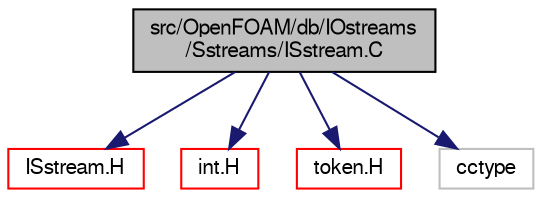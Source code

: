 digraph "src/OpenFOAM/db/IOstreams/Sstreams/ISstream.C"
{
  bgcolor="transparent";
  edge [fontname="FreeSans",fontsize="10",labelfontname="FreeSans",labelfontsize="10"];
  node [fontname="FreeSans",fontsize="10",shape=record];
  Node0 [label="src/OpenFOAM/db/IOstreams\l/Sstreams/ISstream.C",height=0.2,width=0.4,color="black", fillcolor="grey75", style="filled", fontcolor="black"];
  Node0 -> Node1 [color="midnightblue",fontsize="10",style="solid",fontname="FreeSans"];
  Node1 [label="ISstream.H",height=0.2,width=0.4,color="red",URL="$a09173.html"];
  Node0 -> Node57 [color="midnightblue",fontsize="10",style="solid",fontname="FreeSans"];
  Node57 [label="int.H",height=0.2,width=0.4,color="red",URL="$a12362.html",tooltip="System integer. "];
  Node0 -> Node32 [color="midnightblue",fontsize="10",style="solid",fontname="FreeSans"];
  Node32 [label="token.H",height=0.2,width=0.4,color="red",URL="$a09221.html"];
  Node0 -> Node26 [color="midnightblue",fontsize="10",style="solid",fontname="FreeSans"];
  Node26 [label="cctype",height=0.2,width=0.4,color="grey75"];
}
